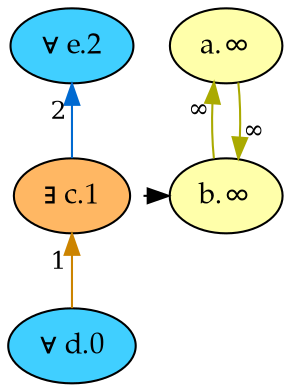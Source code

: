 digraph {
    rankdir="TB"
    node [style=filled fontname="Palatino" fontsize=14]
    node [fillcolor="#40cfff"]
    "d" [label="∀ d.0"]
    "e" [label="∀ e.2"]
    node [fillcolor="#FFFFAA"]
    "a" [label="a.∞"]
    "b" [label="b.∞"]
    node [fillcolor="#ffb763"]
    "c" [label="∃ c.1"]
    edge[labeldistance=1.5 fontsize=12]
    edge [color="#AAAA00" style="solid" dir="back" taillabel="∞"]
           "a" -> "b" 
           "b" -> "a" 
    edge [color="#cc8400" style="solid" dir="back" taillabel="1"]
           "c" -> "d" 
    edge [color="#006ad1" style="solid" dir="back" taillabel="2"]
           "e" -> "c" 
    edge [color="black" style="dotted" dir="back" taillabel="" constraint=false]
           "b" -> "c" 
    {rank = max d}
    {rank = min e}
}
